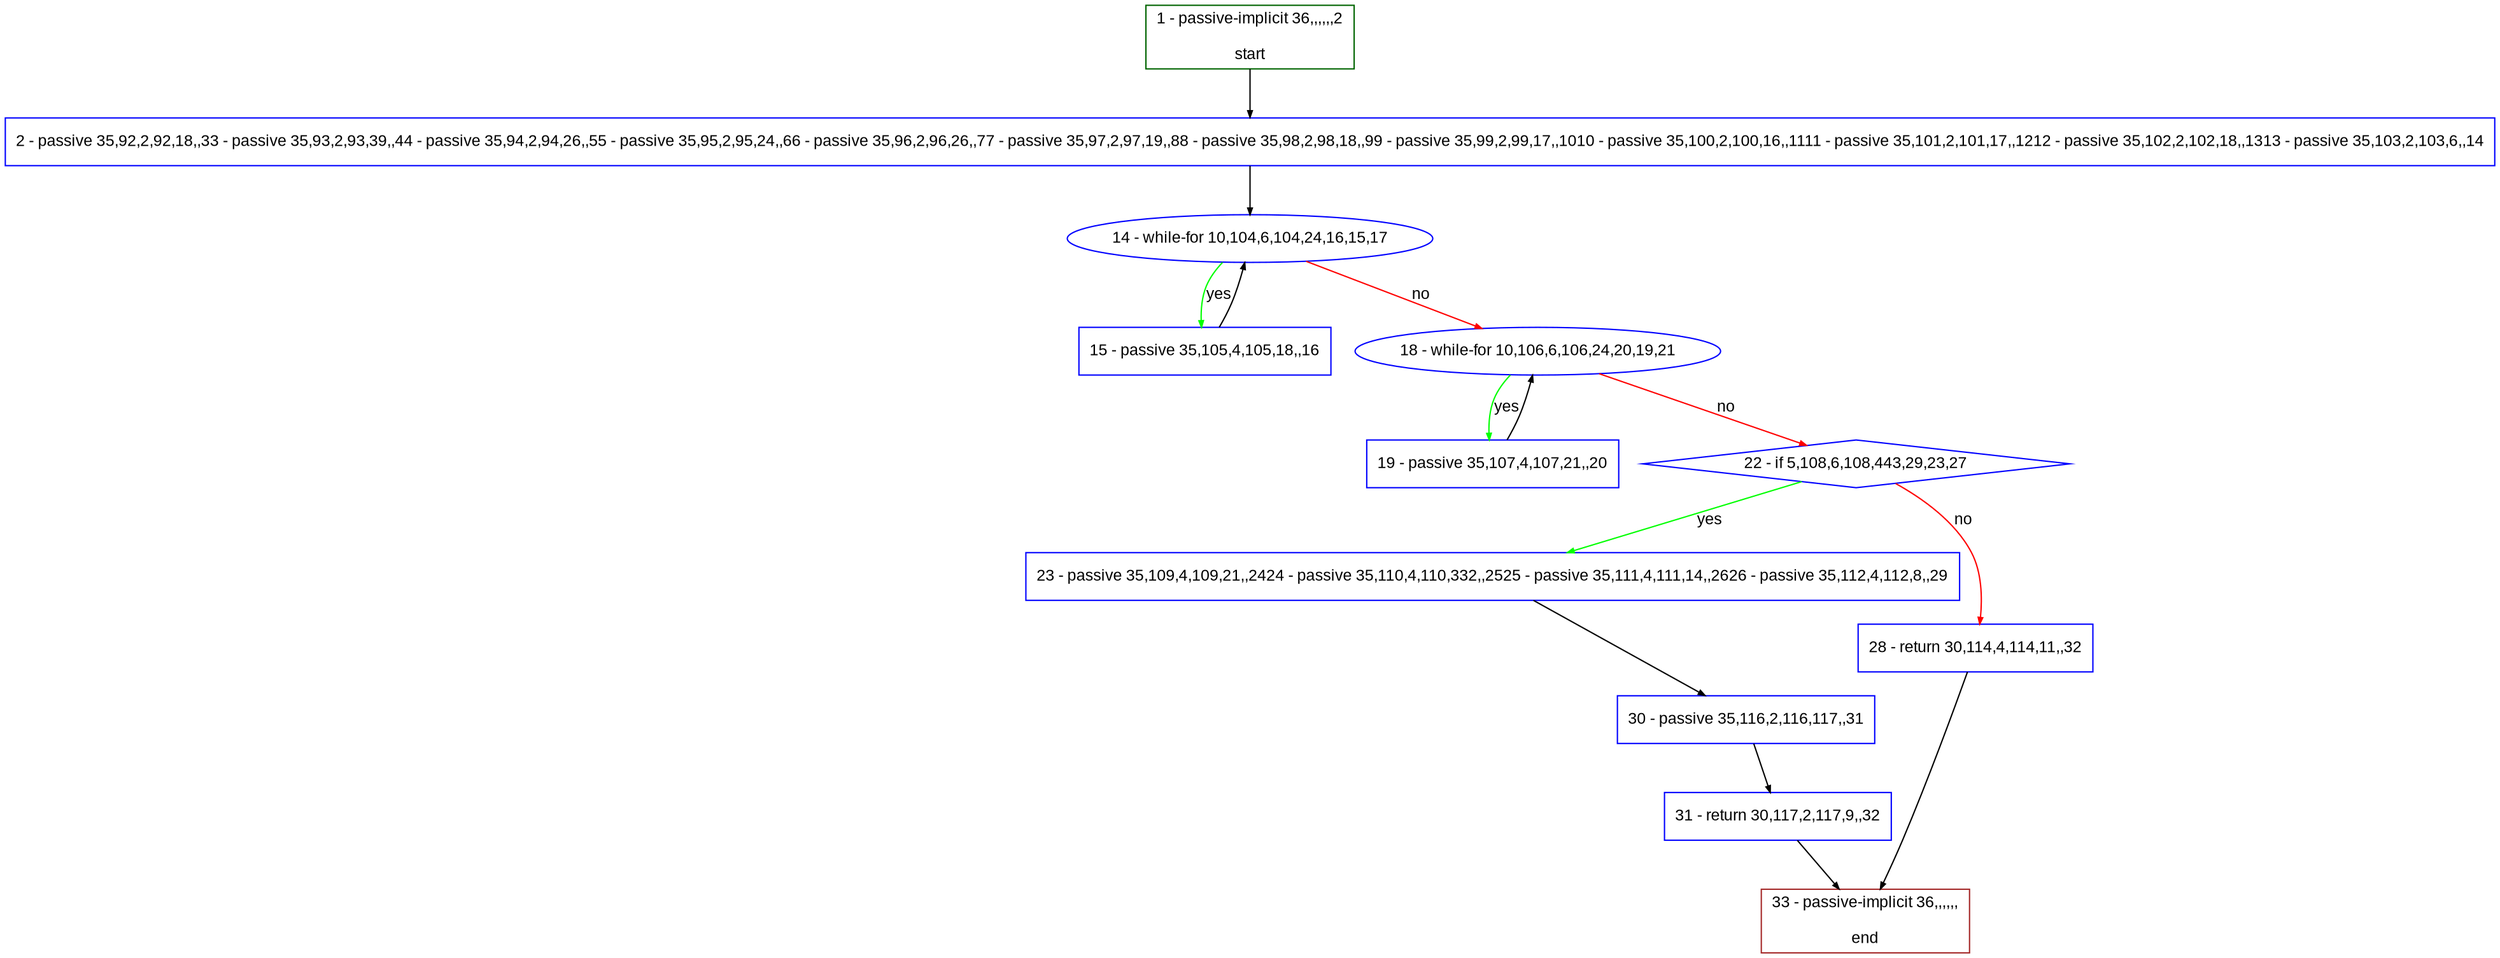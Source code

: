 digraph "" {
  graph [pack="true", label="", fontsize="12", packmode="clust", fontname="Arial", fillcolor="#FFFFCC", bgcolor="white", style="rounded,filled", compound="true"];
  node [node_initialized="no", label="", color="grey", fontsize="12", fillcolor="white", fontname="Arial", style="filled", shape="rectangle", compound="true", fixedsize="false"];
  edge [fontcolor="black", arrowhead="normal", arrowtail="none", arrowsize="0.5", ltail="", label="", color="black", fontsize="12", lhead="", fontname="Arial", dir="forward", compound="true"];
  __N1 [label="2 - passive 35,92,2,92,18,,33 - passive 35,93,2,93,39,,44 - passive 35,94,2,94,26,,55 - passive 35,95,2,95,24,,66 - passive 35,96,2,96,26,,77 - passive 35,97,2,97,19,,88 - passive 35,98,2,98,18,,99 - passive 35,99,2,99,17,,1010 - passive 35,100,2,100,16,,1111 - passive 35,101,2,101,17,,1212 - passive 35,102,2,102,18,,1313 - passive 35,103,2,103,6,,14", color="#0000ff", fillcolor="#ffffff", style="filled", shape="box"];
  __N2 [label="1 - passive-implicit 36,,,,,,2\n\nstart", color="#006400", fillcolor="#ffffff", style="filled", shape="box"];
  __N3 [label="14 - while-for 10,104,6,104,24,16,15,17", color="#0000ff", fillcolor="#ffffff", style="filled", shape="oval"];
  __N4 [label="15 - passive 35,105,4,105,18,,16", color="#0000ff", fillcolor="#ffffff", style="filled", shape="box"];
  __N5 [label="18 - while-for 10,106,6,106,24,20,19,21", color="#0000ff", fillcolor="#ffffff", style="filled", shape="oval"];
  __N6 [label="19 - passive 35,107,4,107,21,,20", color="#0000ff", fillcolor="#ffffff", style="filled", shape="box"];
  __N7 [label="22 - if 5,108,6,108,443,29,23,27", color="#0000ff", fillcolor="#ffffff", style="filled", shape="diamond"];
  __N8 [label="23 - passive 35,109,4,109,21,,2424 - passive 35,110,4,110,332,,2525 - passive 35,111,4,111,14,,2626 - passive 35,112,4,112,8,,29", color="#0000ff", fillcolor="#ffffff", style="filled", shape="box"];
  __N9 [label="28 - return 30,114,4,114,11,,32", color="#0000ff", fillcolor="#ffffff", style="filled", shape="box"];
  __N10 [label="30 - passive 35,116,2,116,117,,31", color="#0000ff", fillcolor="#ffffff", style="filled", shape="box"];
  __N11 [label="33 - passive-implicit 36,,,,,,\n\nend", color="#a52a2a", fillcolor="#ffffff", style="filled", shape="box"];
  __N12 [label="31 - return 30,117,2,117,9,,32", color="#0000ff", fillcolor="#ffffff", style="filled", shape="box"];
  __N2 -> __N1 [arrowhead="normal", arrowtail="none", color="#000000", label="", dir="forward"];
  __N1 -> __N3 [arrowhead="normal", arrowtail="none", color="#000000", label="", dir="forward"];
  __N3 -> __N4 [arrowhead="normal", arrowtail="none", color="#00ff00", label="yes", dir="forward"];
  __N4 -> __N3 [arrowhead="normal", arrowtail="none", color="#000000", label="", dir="forward"];
  __N3 -> __N5 [arrowhead="normal", arrowtail="none", color="#ff0000", label="no", dir="forward"];
  __N5 -> __N6 [arrowhead="normal", arrowtail="none", color="#00ff00", label="yes", dir="forward"];
  __N6 -> __N5 [arrowhead="normal", arrowtail="none", color="#000000", label="", dir="forward"];
  __N5 -> __N7 [arrowhead="normal", arrowtail="none", color="#ff0000", label="no", dir="forward"];
  __N7 -> __N8 [arrowhead="normal", arrowtail="none", color="#00ff00", label="yes", dir="forward"];
  __N7 -> __N9 [arrowhead="normal", arrowtail="none", color="#ff0000", label="no", dir="forward"];
  __N8 -> __N10 [arrowhead="normal", arrowtail="none", color="#000000", label="", dir="forward"];
  __N9 -> __N11 [arrowhead="normal", arrowtail="none", color="#000000", label="", dir="forward"];
  __N10 -> __N12 [arrowhead="normal", arrowtail="none", color="#000000", label="", dir="forward"];
  __N12 -> __N11 [arrowhead="normal", arrowtail="none", color="#000000", label="", dir="forward"];
}
